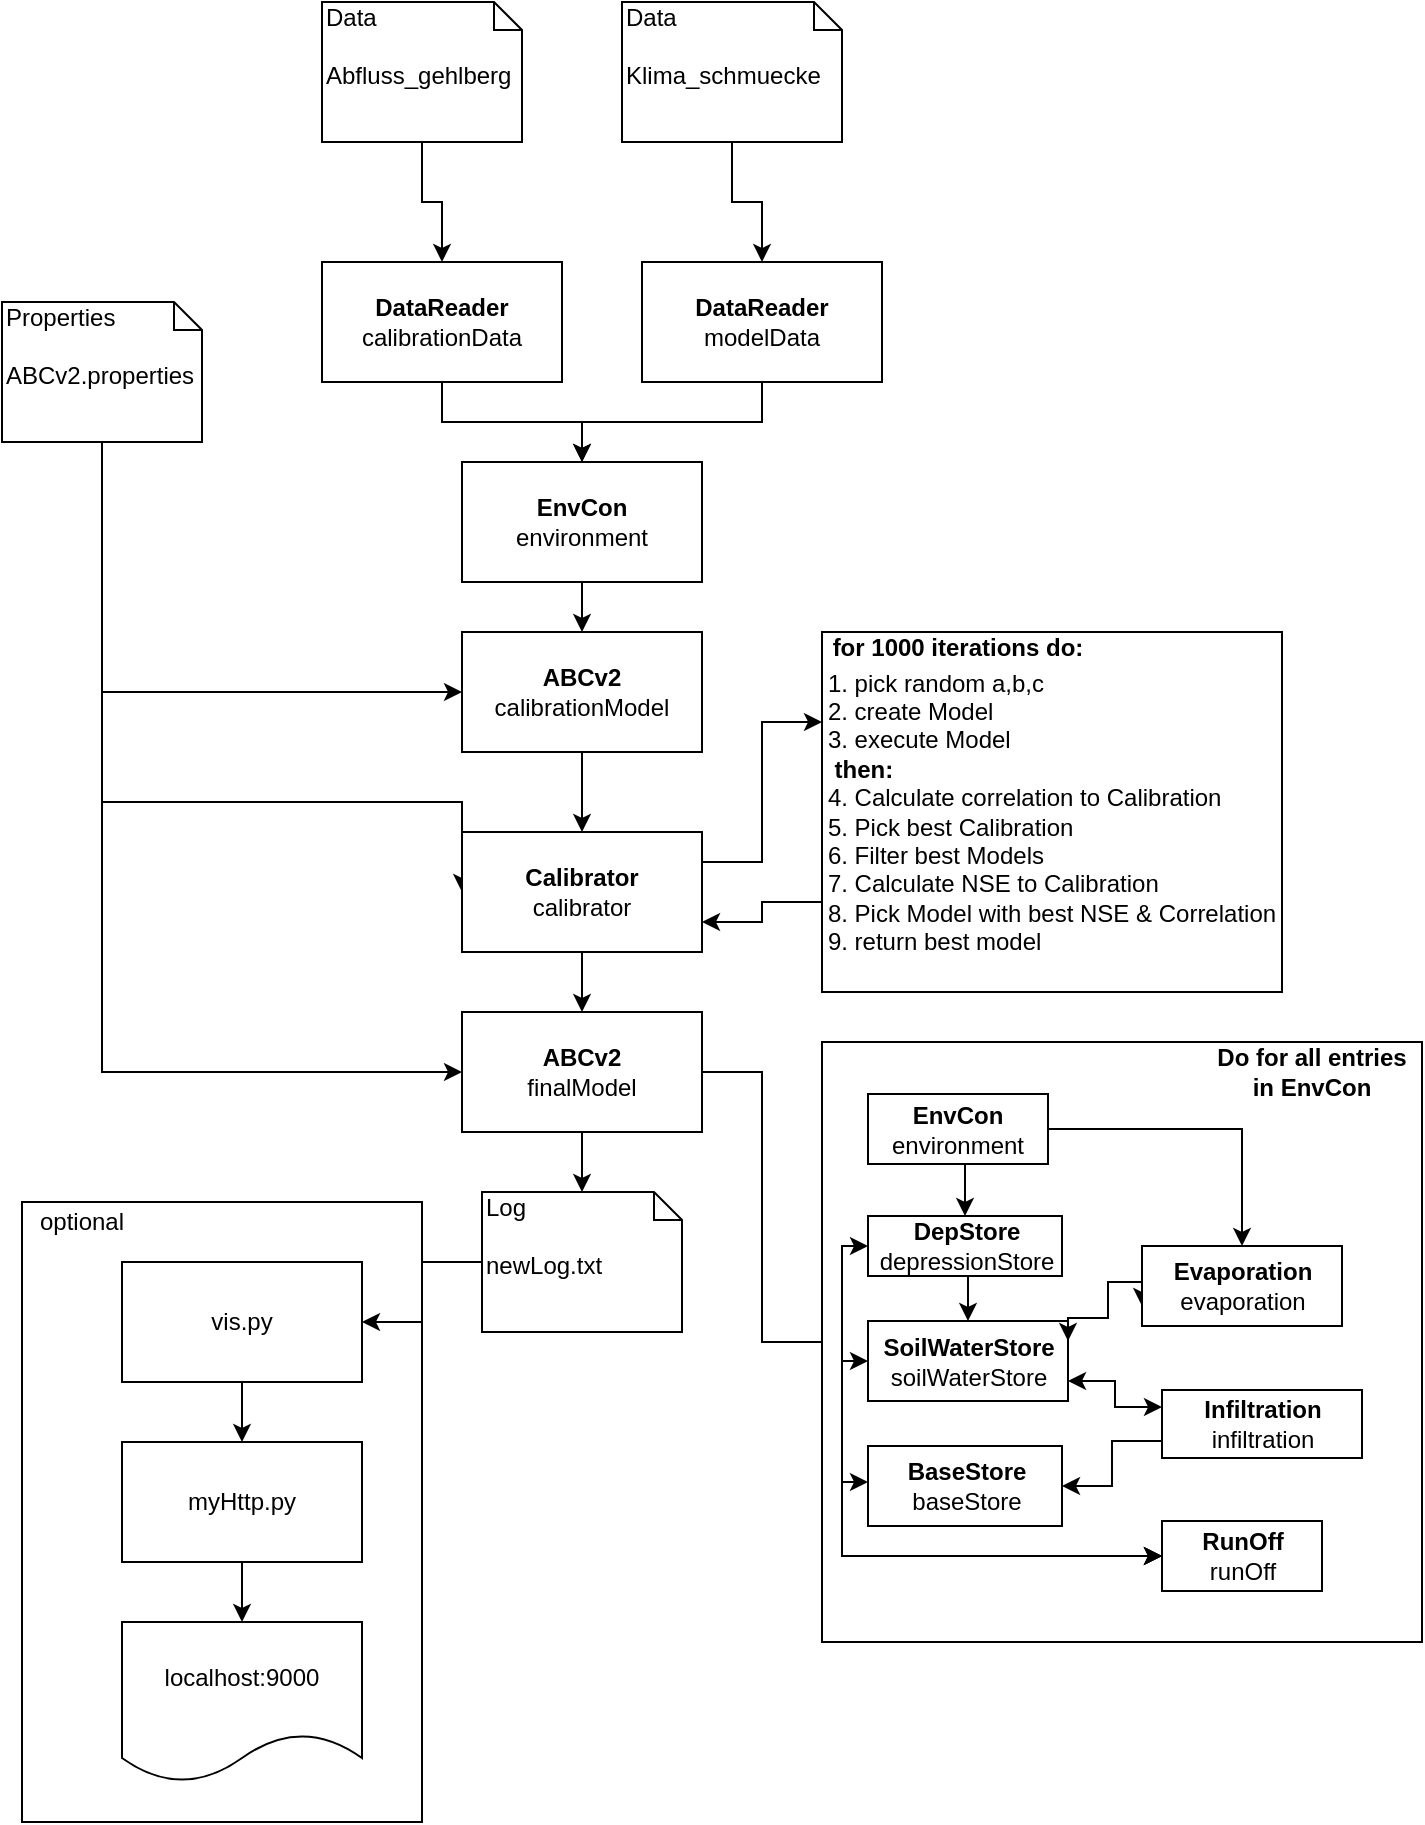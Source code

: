 <mxfile version="10.6.0" type="github"><diagram id="ma8KY3dL-7aJM2vYPcNO" name="Page-1"><mxGraphModel dx="794" dy="1636" grid="1" gridSize="10" guides="1" tooltips="1" connect="1" arrows="1" fold="1" page="1" pageScale="1" pageWidth="827" pageHeight="1169" math="0" shadow="0"><root><mxCell id="0"/><mxCell id="1" parent="0"/><mxCell id="uhC827p6QTBoIbnO3Fbg-28" value="" style="rounded=0;whiteSpace=wrap;html=1;" vertex="1" parent="1"><mxGeometry x="30" y="650" width="200" height="310" as="geometry"/></mxCell><mxCell id="uhC827p6QTBoIbnO3Fbg-6" style="edgeStyle=orthogonalEdgeStyle;rounded=0;orthogonalLoop=1;jettySize=auto;html=1;exitX=0.5;exitY=1;exitDx=0;exitDy=0;exitPerimeter=0;" edge="1" parent="1" source="uhC827p6QTBoIbnO3Fbg-1" target="uhC827p6QTBoIbnO3Fbg-4"><mxGeometry relative="1" as="geometry"/></mxCell><mxCell id="uhC827p6QTBoIbnO3Fbg-1" value="&lt;span style=&quot;background-color: rgb(255 , 255 , 255)&quot;&gt;Data&amp;nbsp;&lt;br&gt;&lt;br&gt;Abfluss_gehlberg&lt;/span&gt;&lt;br&gt;" style="shape=note;whiteSpace=wrap;html=1;size=14;verticalAlign=top;align=left;spacingTop=-6;" vertex="1" parent="1"><mxGeometry x="180" y="50" width="100" height="70" as="geometry"/></mxCell><mxCell id="uhC827p6QTBoIbnO3Fbg-7" style="edgeStyle=orthogonalEdgeStyle;rounded=0;orthogonalLoop=1;jettySize=auto;html=1;exitX=0.5;exitY=1;exitDx=0;exitDy=0;exitPerimeter=0;" edge="1" parent="1" source="uhC827p6QTBoIbnO3Fbg-2" target="uhC827p6QTBoIbnO3Fbg-5"><mxGeometry relative="1" as="geometry"/></mxCell><mxCell id="uhC827p6QTBoIbnO3Fbg-2" value="Data&lt;br&gt;&lt;br&gt;Klima_schmuecke&lt;br&gt;" style="shape=note;whiteSpace=wrap;html=1;size=14;verticalAlign=top;align=left;spacingTop=-6;" vertex="1" parent="1"><mxGeometry x="330" y="50" width="110" height="70" as="geometry"/></mxCell><mxCell id="uhC827p6QTBoIbnO3Fbg-12" style="edgeStyle=orthogonalEdgeStyle;rounded=0;orthogonalLoop=1;jettySize=auto;html=1;exitX=0.5;exitY=1;exitDx=0;exitDy=0;exitPerimeter=0;entryX=0;entryY=0.5;entryDx=0;entryDy=0;" edge="1" parent="1" source="uhC827p6QTBoIbnO3Fbg-3" target="uhC827p6QTBoIbnO3Fbg-8"><mxGeometry relative="1" as="geometry"/></mxCell><mxCell id="uhC827p6QTBoIbnO3Fbg-19" style="edgeStyle=orthogonalEdgeStyle;rounded=0;orthogonalLoop=1;jettySize=auto;html=1;exitX=0.5;exitY=1;exitDx=0;exitDy=0;exitPerimeter=0;entryX=0;entryY=0.5;entryDx=0;entryDy=0;" edge="1" parent="1" source="uhC827p6QTBoIbnO3Fbg-3" target="uhC827p6QTBoIbnO3Fbg-16"><mxGeometry relative="1" as="geometry"/></mxCell><mxCell id="uhC827p6QTBoIbnO3Fbg-33" style="edgeStyle=orthogonalEdgeStyle;rounded=0;orthogonalLoop=1;jettySize=auto;html=1;entryX=0;entryY=0.5;entryDx=0;entryDy=0;" edge="1" parent="1" source="uhC827p6QTBoIbnO3Fbg-3" target="uhC827p6QTBoIbnO3Fbg-9"><mxGeometry relative="1" as="geometry"><Array as="points"><mxPoint x="70" y="450"/></Array></mxGeometry></mxCell><mxCell id="uhC827p6QTBoIbnO3Fbg-3" value="Properties&lt;br&gt;&lt;br&gt;ABCv2.properties&lt;br&gt;" style="shape=note;whiteSpace=wrap;html=1;size=14;verticalAlign=top;align=left;spacingTop=-6;" vertex="1" parent="1"><mxGeometry x="20" y="200" width="100" height="70" as="geometry"/></mxCell><mxCell id="uhC827p6QTBoIbnO3Fbg-10" style="edgeStyle=orthogonalEdgeStyle;rounded=0;orthogonalLoop=1;jettySize=auto;html=1;exitX=0.5;exitY=1;exitDx=0;exitDy=0;entryX=0.5;entryY=0;entryDx=0;entryDy=0;" edge="1" parent="1" source="uhC827p6QTBoIbnO3Fbg-4" target="uhC827p6QTBoIbnO3Fbg-35"><mxGeometry relative="1" as="geometry"><mxPoint x="320" y="290" as="targetPoint"/></mxGeometry></mxCell><mxCell id="uhC827p6QTBoIbnO3Fbg-4" value="&lt;b&gt;DataReader &lt;/b&gt;calibrationData" style="rounded=0;whiteSpace=wrap;html=1;" vertex="1" parent="1"><mxGeometry x="180" y="180" width="120" height="60" as="geometry"/></mxCell><mxCell id="uhC827p6QTBoIbnO3Fbg-11" style="edgeStyle=orthogonalEdgeStyle;rounded=0;orthogonalLoop=1;jettySize=auto;html=1;exitX=0.5;exitY=1;exitDx=0;exitDy=0;entryX=0.5;entryY=0;entryDx=0;entryDy=0;" edge="1" parent="1" source="uhC827p6QTBoIbnO3Fbg-5" target="uhC827p6QTBoIbnO3Fbg-35"><mxGeometry relative="1" as="geometry"><mxPoint x="310" y="320" as="targetPoint"/></mxGeometry></mxCell><mxCell id="uhC827p6QTBoIbnO3Fbg-5" value="&lt;b&gt;DataReader&lt;/b&gt;&lt;br&gt;modelData&lt;br&gt;" style="rounded=0;whiteSpace=wrap;html=1;" vertex="1" parent="1"><mxGeometry x="340" y="180" width="120" height="60" as="geometry"/></mxCell><mxCell id="uhC827p6QTBoIbnO3Fbg-18" style="edgeStyle=orthogonalEdgeStyle;rounded=0;orthogonalLoop=1;jettySize=auto;html=1;exitX=0.5;exitY=1;exitDx=0;exitDy=0;" edge="1" parent="1" source="uhC827p6QTBoIbnO3Fbg-8" target="uhC827p6QTBoIbnO3Fbg-9"><mxGeometry relative="1" as="geometry"/></mxCell><mxCell id="uhC827p6QTBoIbnO3Fbg-8" value="&lt;b&gt;ABCv2&lt;/b&gt;&lt;br&gt;calibrationModel&lt;br&gt;" style="rounded=0;whiteSpace=wrap;html=1;" vertex="1" parent="1"><mxGeometry x="250" y="365" width="120" height="60" as="geometry"/></mxCell><mxCell id="uhC827p6QTBoIbnO3Fbg-17" style="edgeStyle=orthogonalEdgeStyle;rounded=0;orthogonalLoop=1;jettySize=auto;html=1;" edge="1" parent="1" source="uhC827p6QTBoIbnO3Fbg-9" target="uhC827p6QTBoIbnO3Fbg-16"><mxGeometry relative="1" as="geometry"/></mxCell><mxCell id="uhC827p6QTBoIbnO3Fbg-31" style="edgeStyle=orthogonalEdgeStyle;rounded=0;orthogonalLoop=1;jettySize=auto;html=1;exitX=1;exitY=0.25;exitDx=0;exitDy=0;entryX=0;entryY=0.25;entryDx=0;entryDy=0;" edge="1" parent="1" source="uhC827p6QTBoIbnO3Fbg-9" target="uhC827p6QTBoIbnO3Fbg-30"><mxGeometry relative="1" as="geometry"/></mxCell><mxCell id="uhC827p6QTBoIbnO3Fbg-9" value="&lt;b&gt;Calibrator&lt;/b&gt;&lt;br&gt;calibrator&lt;br&gt;" style="rounded=0;whiteSpace=wrap;html=1;" vertex="1" parent="1"><mxGeometry x="250" y="465" width="120" height="60" as="geometry"/></mxCell><mxCell id="uhC827p6QTBoIbnO3Fbg-20" style="edgeStyle=orthogonalEdgeStyle;rounded=0;orthogonalLoop=1;jettySize=auto;html=1;exitX=0.5;exitY=1;exitDx=0;exitDy=0;" edge="1" parent="1" source="uhC827p6QTBoIbnO3Fbg-16" target="uhC827p6QTBoIbnO3Fbg-21"><mxGeometry relative="1" as="geometry"><mxPoint x="310" y="680" as="targetPoint"/></mxGeometry></mxCell><mxCell id="uhC827p6QTBoIbnO3Fbg-68" style="edgeStyle=elbowEdgeStyle;rounded=0;orthogonalLoop=1;jettySize=auto;html=1;exitX=1;exitY=0.5;exitDx=0;exitDy=0;startArrow=none;startFill=0;endArrow=none;endFill=0;" edge="1" parent="1" source="uhC827p6QTBoIbnO3Fbg-16" target="uhC827p6QTBoIbnO3Fbg-37"><mxGeometry relative="1" as="geometry"/></mxCell><mxCell id="uhC827p6QTBoIbnO3Fbg-16" value="&lt;b&gt;ABCv2&lt;/b&gt;&lt;br&gt;finalModel&lt;br&gt;" style="rounded=0;whiteSpace=wrap;html=1;" vertex="1" parent="1"><mxGeometry x="250" y="555" width="120" height="60" as="geometry"/></mxCell><mxCell id="uhC827p6QTBoIbnO3Fbg-24" style="edgeStyle=orthogonalEdgeStyle;rounded=0;orthogonalLoop=1;jettySize=auto;html=1;exitX=0;exitY=0.5;exitDx=0;exitDy=0;exitPerimeter=0;" edge="1" parent="1" source="uhC827p6QTBoIbnO3Fbg-21" target="uhC827p6QTBoIbnO3Fbg-22"><mxGeometry relative="1" as="geometry"/></mxCell><mxCell id="uhC827p6QTBoIbnO3Fbg-21" value="Log&lt;br&gt;&lt;br&gt;newLog.txt&lt;br&gt;" style="shape=note;whiteSpace=wrap;html=1;size=14;verticalAlign=top;align=left;spacingTop=-6;" vertex="1" parent="1"><mxGeometry x="260" y="645" width="100" height="70" as="geometry"/></mxCell><mxCell id="uhC827p6QTBoIbnO3Fbg-25" style="edgeStyle=orthogonalEdgeStyle;rounded=0;orthogonalLoop=1;jettySize=auto;html=1;exitX=0.5;exitY=1;exitDx=0;exitDy=0;" edge="1" parent="1" source="uhC827p6QTBoIbnO3Fbg-22" target="uhC827p6QTBoIbnO3Fbg-23"><mxGeometry relative="1" as="geometry"/></mxCell><mxCell id="uhC827p6QTBoIbnO3Fbg-22" value="vis.py" style="rounded=0;whiteSpace=wrap;html=1;" vertex="1" parent="1"><mxGeometry x="80" y="680" width="120" height="60" as="geometry"/></mxCell><mxCell id="uhC827p6QTBoIbnO3Fbg-27" style="edgeStyle=orthogonalEdgeStyle;rounded=0;orthogonalLoop=1;jettySize=auto;html=1;exitX=0.5;exitY=1;exitDx=0;exitDy=0;entryX=0.5;entryY=0;entryDx=0;entryDy=0;" edge="1" parent="1" source="uhC827p6QTBoIbnO3Fbg-23" target="uhC827p6QTBoIbnO3Fbg-26"><mxGeometry relative="1" as="geometry"/></mxCell><mxCell id="uhC827p6QTBoIbnO3Fbg-23" value="myHttp.py" style="rounded=0;whiteSpace=wrap;html=1;" vertex="1" parent="1"><mxGeometry x="80" y="770" width="120" height="60" as="geometry"/></mxCell><mxCell id="uhC827p6QTBoIbnO3Fbg-26" value="localhost:9000" style="shape=document;whiteSpace=wrap;html=1;boundedLbl=1;" vertex="1" parent="1"><mxGeometry x="80" y="860" width="120" height="80" as="geometry"/></mxCell><mxCell id="uhC827p6QTBoIbnO3Fbg-29" value="optional" style="text;html=1;strokeColor=none;fillColor=none;align=center;verticalAlign=middle;whiteSpace=wrap;rounded=0;" vertex="1" parent="1"><mxGeometry x="40" y="650" width="40" height="20" as="geometry"/></mxCell><mxCell id="uhC827p6QTBoIbnO3Fbg-32" style="edgeStyle=orthogonalEdgeStyle;rounded=0;orthogonalLoop=1;jettySize=auto;html=1;exitX=0;exitY=0.75;exitDx=0;exitDy=0;entryX=1;entryY=0.75;entryDx=0;entryDy=0;" edge="1" parent="1" source="uhC827p6QTBoIbnO3Fbg-30" target="uhC827p6QTBoIbnO3Fbg-9"><mxGeometry relative="1" as="geometry"/></mxCell><mxCell id="uhC827p6QTBoIbnO3Fbg-30" value="&lt;div style=&quot;text-align: left&quot;&gt;1. pick random a,b,c&lt;/div&gt;&lt;div style=&quot;text-align: left&quot;&gt;2. create Model&lt;/div&gt;&lt;div style=&quot;text-align: left&quot;&gt;3. execute Model&lt;/div&gt;&lt;div style=&quot;text-align: left&quot;&gt;&lt;b&gt;&amp;nbsp;then:&amp;nbsp;&lt;/b&gt;&lt;/div&gt;&lt;div style=&quot;text-align: left&quot;&gt;4. Calculate correlation to Calibration&lt;/div&gt;&lt;div style=&quot;text-align: left&quot;&gt;5. Pick best Calibration&lt;/div&gt;&lt;div style=&quot;text-align: left&quot;&gt;6. Filter best Models&lt;/div&gt;&lt;div style=&quot;text-align: left&quot;&gt;7. Calculate NSE to Calibration&lt;/div&gt;&lt;div style=&quot;text-align: left&quot;&gt;8. Pick Model with best NSE &amp;amp; Correlation&lt;/div&gt;&lt;div style=&quot;text-align: left&quot;&gt;9. return best model&lt;/div&gt;" style="rounded=0;whiteSpace=wrap;html=1;" vertex="1" parent="1"><mxGeometry x="430" y="365" width="230" height="180" as="geometry"/></mxCell><mxCell id="uhC827p6QTBoIbnO3Fbg-34" value="&lt;b&gt;for 1000 iterations do:&lt;/b&gt;" style="text;html=1;strokeColor=none;fillColor=none;align=center;verticalAlign=middle;whiteSpace=wrap;rounded=0;" vertex="1" parent="1"><mxGeometry x="433" y="363" width="130" height="20" as="geometry"/></mxCell><mxCell id="uhC827p6QTBoIbnO3Fbg-36" style="edgeStyle=orthogonalEdgeStyle;rounded=0;orthogonalLoop=1;jettySize=auto;html=1;exitX=0.5;exitY=1;exitDx=0;exitDy=0;entryX=0.5;entryY=0;entryDx=0;entryDy=0;" edge="1" parent="1" source="uhC827p6QTBoIbnO3Fbg-35" target="uhC827p6QTBoIbnO3Fbg-8"><mxGeometry relative="1" as="geometry"/></mxCell><mxCell id="uhC827p6QTBoIbnO3Fbg-35" value="&lt;b&gt;EnvCon&lt;/b&gt;&lt;br&gt;environment&lt;br&gt;" style="rounded=0;whiteSpace=wrap;html=1;" vertex="1" parent="1"><mxGeometry x="250" y="280" width="120" height="60" as="geometry"/></mxCell><mxCell id="uhC827p6QTBoIbnO3Fbg-37" value="" style="rounded=0;whiteSpace=wrap;html=1;" vertex="1" parent="1"><mxGeometry x="430" y="570" width="300" height="300" as="geometry"/></mxCell><mxCell id="uhC827p6QTBoIbnO3Fbg-47" style="edgeStyle=orthogonalEdgeStyle;rounded=0;orthogonalLoop=1;jettySize=auto;html=1;exitX=0.5;exitY=1;exitDx=0;exitDy=0;entryX=0.5;entryY=0;entryDx=0;entryDy=0;" edge="1" parent="1" source="uhC827p6QTBoIbnO3Fbg-38" target="uhC827p6QTBoIbnO3Fbg-39"><mxGeometry relative="1" as="geometry"/></mxCell><mxCell id="uhC827p6QTBoIbnO3Fbg-48" style="edgeStyle=orthogonalEdgeStyle;rounded=0;orthogonalLoop=1;jettySize=auto;html=1;exitX=1;exitY=0.5;exitDx=0;exitDy=0;" edge="1" parent="1" source="uhC827p6QTBoIbnO3Fbg-38" target="uhC827p6QTBoIbnO3Fbg-43"><mxGeometry relative="1" as="geometry"/></mxCell><mxCell id="uhC827p6QTBoIbnO3Fbg-38" value="&lt;b&gt;EnvCon&lt;/b&gt;&lt;br&gt;environment&lt;br&gt;" style="rounded=0;whiteSpace=wrap;html=1;" vertex="1" parent="1"><mxGeometry x="453" y="596" width="90" height="35" as="geometry"/></mxCell><mxCell id="uhC827p6QTBoIbnO3Fbg-55" style="edgeStyle=orthogonalEdgeStyle;rounded=0;orthogonalLoop=1;jettySize=auto;html=1;exitX=0.5;exitY=1;exitDx=0;exitDy=0;entryX=0.5;entryY=0;entryDx=0;entryDy=0;" edge="1" parent="1" source="uhC827p6QTBoIbnO3Fbg-39" target="uhC827p6QTBoIbnO3Fbg-40"><mxGeometry relative="1" as="geometry"/></mxCell><mxCell id="uhC827p6QTBoIbnO3Fbg-65" style="edgeStyle=elbowEdgeStyle;rounded=0;orthogonalLoop=1;jettySize=auto;html=1;exitX=0;exitY=0.5;exitDx=0;exitDy=0;entryX=0;entryY=0.5;entryDx=0;entryDy=0;startArrow=classic;startFill=1;endArrow=classic;endFill=1;" edge="1" parent="1" source="uhC827p6QTBoIbnO3Fbg-39" target="uhC827p6QTBoIbnO3Fbg-42"><mxGeometry relative="1" as="geometry"><Array as="points"><mxPoint x="440" y="740"/></Array></mxGeometry></mxCell><mxCell id="uhC827p6QTBoIbnO3Fbg-39" value="&lt;b&gt;DepStore&lt;/b&gt;&lt;br&gt;depressionStore&lt;br&gt;" style="html=1;" vertex="1" parent="1"><mxGeometry x="453" y="657" width="97" height="30" as="geometry"/></mxCell><mxCell id="uhC827p6QTBoIbnO3Fbg-64" style="edgeStyle=elbowEdgeStyle;rounded=0;orthogonalLoop=1;jettySize=auto;html=1;exitX=1;exitY=0.75;exitDx=0;exitDy=0;entryX=0;entryY=0.25;entryDx=0;entryDy=0;startArrow=classic;startFill=1;endArrow=classic;endFill=1;" edge="1" parent="1" source="uhC827p6QTBoIbnO3Fbg-40" target="uhC827p6QTBoIbnO3Fbg-44"><mxGeometry relative="1" as="geometry"/></mxCell><mxCell id="uhC827p6QTBoIbnO3Fbg-66" style="edgeStyle=elbowEdgeStyle;rounded=0;orthogonalLoop=1;jettySize=auto;html=1;exitX=0;exitY=0.5;exitDx=0;exitDy=0;entryX=0;entryY=0.5;entryDx=0;entryDy=0;startArrow=classic;startFill=1;endArrow=classic;endFill=1;" edge="1" parent="1" source="uhC827p6QTBoIbnO3Fbg-40" target="uhC827p6QTBoIbnO3Fbg-42"><mxGeometry relative="1" as="geometry"><Array as="points"><mxPoint x="440" y="770"/></Array></mxGeometry></mxCell><mxCell id="uhC827p6QTBoIbnO3Fbg-40" value="&lt;b&gt;SoilWaterStore&lt;br&gt;&lt;/b&gt;soilWaterStore&lt;b&gt;&lt;br&gt;&lt;/b&gt;" style="html=1;" vertex="1" parent="1"><mxGeometry x="453" y="709.5" width="100" height="40" as="geometry"/></mxCell><mxCell id="uhC827p6QTBoIbnO3Fbg-67" style="edgeStyle=elbowEdgeStyle;rounded=0;orthogonalLoop=1;jettySize=auto;html=1;entryX=0;entryY=0.5;entryDx=0;entryDy=0;startArrow=classic;startFill=1;endArrow=classic;endFill=1;" edge="1" parent="1" source="uhC827p6QTBoIbnO3Fbg-41" target="uhC827p6QTBoIbnO3Fbg-42"><mxGeometry relative="1" as="geometry"><Array as="points"><mxPoint x="440" y="790"/></Array></mxGeometry></mxCell><mxCell id="uhC827p6QTBoIbnO3Fbg-41" value="&lt;b&gt;BaseStore&lt;/b&gt;&lt;br&gt;baseStore&lt;br&gt;" style="html=1;" vertex="1" parent="1"><mxGeometry x="453" y="772" width="97" height="40" as="geometry"/></mxCell><mxCell id="uhC827p6QTBoIbnO3Fbg-42" value="&lt;b&gt;RunOff&lt;/b&gt;&lt;br&gt;runOff&lt;br&gt;" style="html=1;" vertex="1" parent="1"><mxGeometry x="600" y="809.5" width="80" height="35" as="geometry"/></mxCell><mxCell id="uhC827p6QTBoIbnO3Fbg-53" style="edgeStyle=orthogonalEdgeStyle;rounded=0;orthogonalLoop=1;jettySize=auto;html=1;exitX=0;exitY=0.75;exitDx=0;exitDy=0;entryX=1;entryY=0.25;entryDx=0;entryDy=0;startArrow=classic;startFill=1;" edge="1" parent="1" source="uhC827p6QTBoIbnO3Fbg-43" target="uhC827p6QTBoIbnO3Fbg-40"><mxGeometry relative="1" as="geometry"><Array as="points"><mxPoint x="573" y="690"/><mxPoint x="573" y="708"/></Array></mxGeometry></mxCell><mxCell id="uhC827p6QTBoIbnO3Fbg-43" value="&lt;b&gt;Evaporation&lt;br&gt;&lt;/b&gt;evaporation&lt;b&gt;&lt;br&gt;&lt;/b&gt;" style="html=1;" vertex="1" parent="1"><mxGeometry x="590" y="672" width="100" height="40" as="geometry"/></mxCell><mxCell id="uhC827p6QTBoIbnO3Fbg-61" style="edgeStyle=orthogonalEdgeStyle;rounded=0;orthogonalLoop=1;jettySize=auto;html=1;exitX=0;exitY=0.75;exitDx=0;exitDy=0;entryX=1;entryY=0.5;entryDx=0;entryDy=0;startArrow=none;startFill=0;endArrow=classic;endFill=1;" edge="1" parent="1" source="uhC827p6QTBoIbnO3Fbg-44" target="uhC827p6QTBoIbnO3Fbg-41"><mxGeometry relative="1" as="geometry"/></mxCell><mxCell id="uhC827p6QTBoIbnO3Fbg-44" value="&lt;b&gt;Infiltration&lt;/b&gt;&lt;br&gt;infiltration&lt;br&gt;" style="html=1;" vertex="1" parent="1"><mxGeometry x="600" y="744" width="100" height="34" as="geometry"/></mxCell><mxCell id="uhC827p6QTBoIbnO3Fbg-69" value="Do for all entries in EnvCon" style="text;html=1;strokeColor=none;fillColor=none;align=center;verticalAlign=middle;whiteSpace=wrap;rounded=0;fontStyle=1" vertex="1" parent="1"><mxGeometry x="620" y="575" width="110" height="20" as="geometry"/></mxCell></root></mxGraphModel></diagram></mxfile>